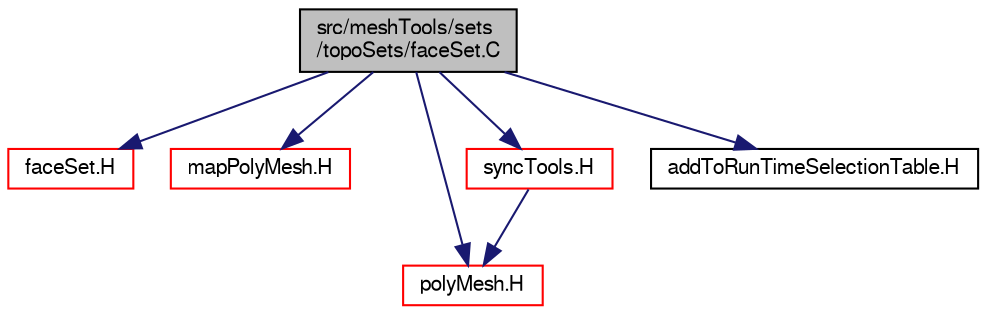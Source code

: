 digraph "src/meshTools/sets/topoSets/faceSet.C"
{
  bgcolor="transparent";
  edge [fontname="FreeSans",fontsize="10",labelfontname="FreeSans",labelfontsize="10"];
  node [fontname="FreeSans",fontsize="10",shape=record];
  Node0 [label="src/meshTools/sets\l/topoSets/faceSet.C",height=0.2,width=0.4,color="black", fillcolor="grey75", style="filled", fontcolor="black"];
  Node0 -> Node1 [color="midnightblue",fontsize="10",style="solid",fontname="FreeSans"];
  Node1 [label="faceSet.H",height=0.2,width=0.4,color="red",URL="$a08129.html"];
  Node0 -> Node121 [color="midnightblue",fontsize="10",style="solid",fontname="FreeSans"];
  Node121 [label="mapPolyMesh.H",height=0.2,width=0.4,color="red",URL="$a11597.html"];
  Node0 -> Node135 [color="midnightblue",fontsize="10",style="solid",fontname="FreeSans"];
  Node135 [label="polyMesh.H",height=0.2,width=0.4,color="red",URL="$a11630.html"];
  Node0 -> Node225 [color="midnightblue",fontsize="10",style="solid",fontname="FreeSans"];
  Node225 [label="syncTools.H",height=0.2,width=0.4,color="red",URL="$a11768.html"];
  Node225 -> Node135 [color="midnightblue",fontsize="10",style="solid",fontname="FreeSans"];
  Node0 -> Node239 [color="midnightblue",fontsize="10",style="solid",fontname="FreeSans"];
  Node239 [label="addToRunTimeSelectionTable.H",height=0.2,width=0.4,color="black",URL="$a09263.html",tooltip="Macros for easy insertion into run-time selection tables. "];
}
